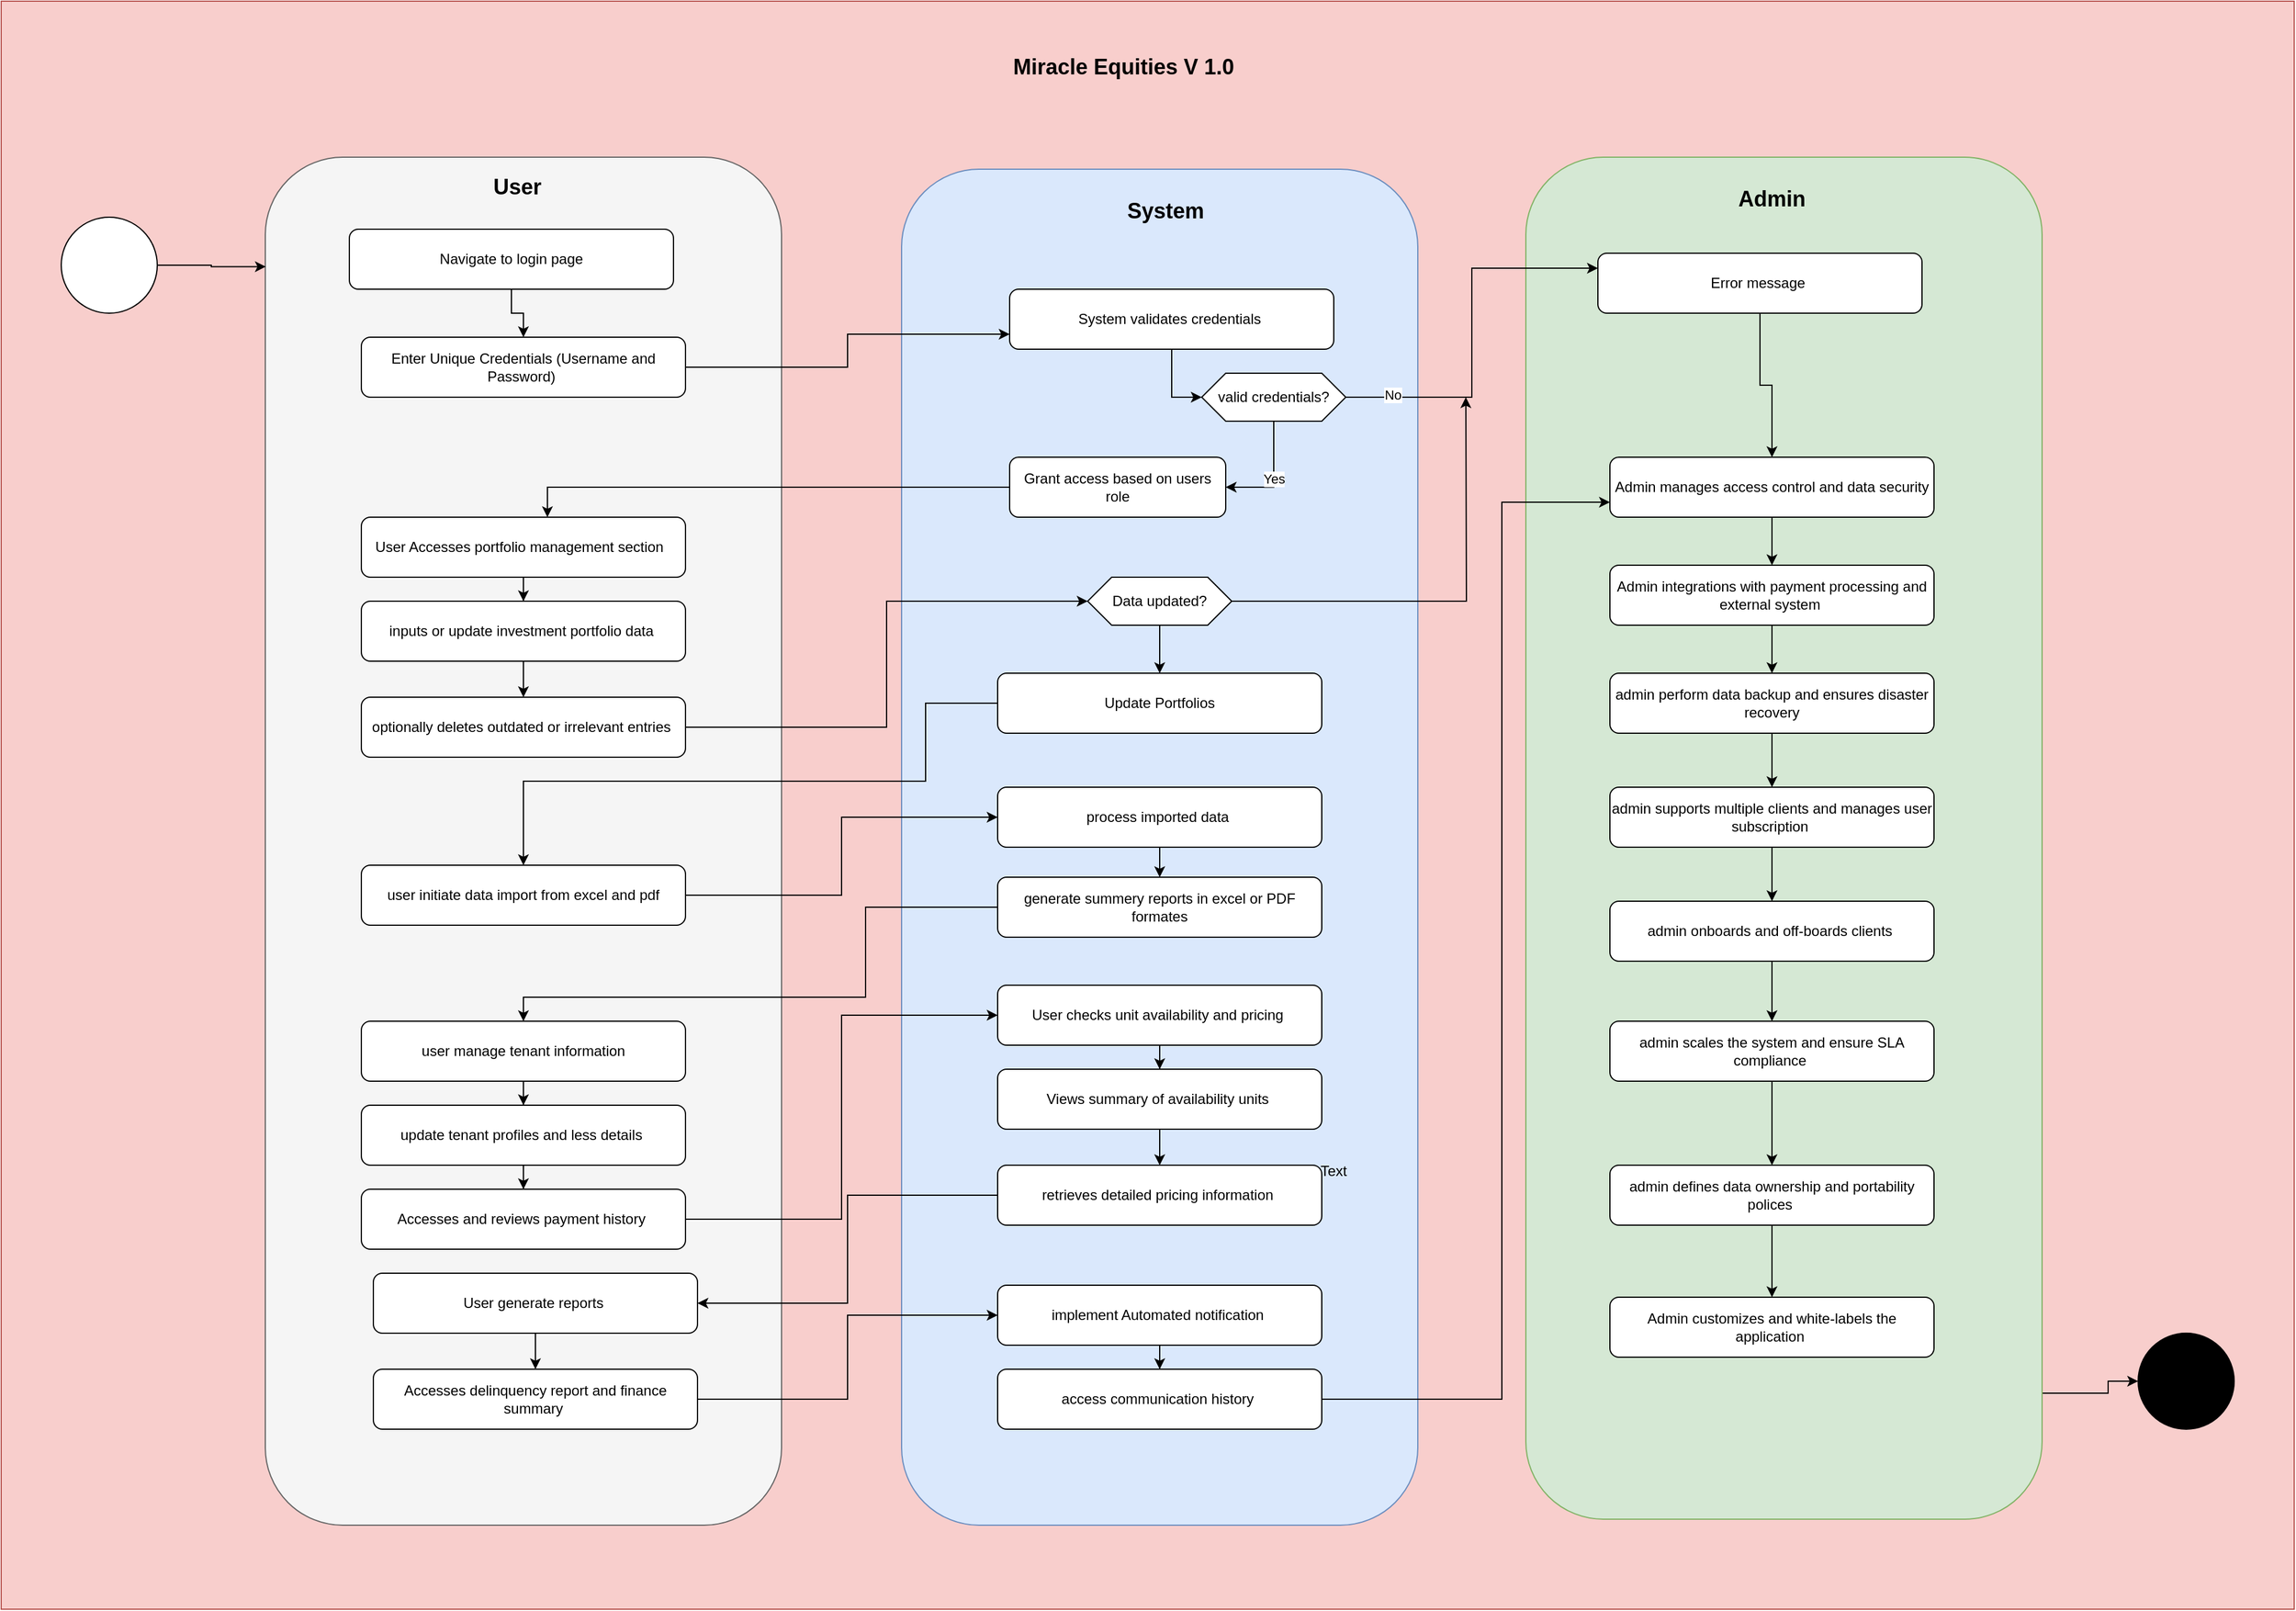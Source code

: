 <mxfile version="22.1.4" type="github">
  <diagram name="Page-1" id="vOInXQ4Lw5x9-GMP6B-J">
    <mxGraphModel dx="2957" dy="2173" grid="1" gridSize="10" guides="1" tooltips="1" connect="1" arrows="1" fold="1" page="1" pageScale="1" pageWidth="850" pageHeight="1100" math="0" shadow="0">
      <root>
        <mxCell id="0" />
        <mxCell id="1" parent="0" />
        <mxCell id="Q2Sd6DxxHVfoTkiskNpQ-12" value="" style="rounded=0;whiteSpace=wrap;html=1;fillColor=#f8cecc;strokeColor=#b85450;" vertex="1" parent="1">
          <mxGeometry x="-600" y="160" width="1910" height="1340" as="geometry" />
        </mxCell>
        <mxCell id="Q2Sd6DxxHVfoTkiskNpQ-16" value="" style="rounded=1;whiteSpace=wrap;html=1;fillColor=#f5f5f5;fontColor=#333333;strokeColor=#666666;" vertex="1" parent="1">
          <mxGeometry x="-380" y="290" width="430" height="1140" as="geometry" />
        </mxCell>
        <mxCell id="Q2Sd6DxxHVfoTkiskNpQ-145" style="edgeStyle=orthogonalEdgeStyle;rounded=0;orthogonalLoop=1;jettySize=auto;html=1;entryX=0;entryY=0.5;entryDx=0;entryDy=0;" edge="1" parent="1" source="Q2Sd6DxxHVfoTkiskNpQ-17" target="Q2Sd6DxxHVfoTkiskNpQ-133">
          <mxGeometry relative="1" as="geometry">
            <Array as="points">
              <mxPoint x="1155" y="1320" />
              <mxPoint x="1155" y="1310" />
            </Array>
          </mxGeometry>
        </mxCell>
        <mxCell id="Q2Sd6DxxHVfoTkiskNpQ-17" value="" style="rounded=1;whiteSpace=wrap;html=1;fillColor=#d5e8d4;strokeColor=#82b366;" vertex="1" parent="1">
          <mxGeometry x="670" y="290" width="430" height="1135" as="geometry" />
        </mxCell>
        <mxCell id="Q2Sd6DxxHVfoTkiskNpQ-18" value="" style="rounded=1;whiteSpace=wrap;html=1;fillColor=#dae8fc;strokeColor=#6c8ebf;" vertex="1" parent="1">
          <mxGeometry x="150" y="300" width="430" height="1130" as="geometry" />
        </mxCell>
        <mxCell id="Q2Sd6DxxHVfoTkiskNpQ-88" style="edgeStyle=orthogonalEdgeStyle;rounded=0;orthogonalLoop=1;jettySize=auto;html=1;" edge="1" parent="1" source="Q2Sd6DxxHVfoTkiskNpQ-20" target="Q2Sd6DxxHVfoTkiskNpQ-43">
          <mxGeometry relative="1" as="geometry" />
        </mxCell>
        <mxCell id="Q2Sd6DxxHVfoTkiskNpQ-20" value="Navigate to login page" style="rounded=1;whiteSpace=wrap;html=1;" vertex="1" parent="1">
          <mxGeometry x="-310" y="350" width="270" height="50" as="geometry" />
        </mxCell>
        <mxCell id="Q2Sd6DxxHVfoTkiskNpQ-28" value="&lt;font style=&quot;font-size: 18px;&quot;&gt;&lt;b style=&quot;&quot;&gt;User&lt;/b&gt;&lt;/font&gt;" style="text;html=1;strokeColor=none;fillColor=none;align=center;verticalAlign=middle;whiteSpace=wrap;rounded=0;" vertex="1" parent="1">
          <mxGeometry x="-200" y="300" width="60" height="30" as="geometry" />
        </mxCell>
        <mxCell id="Q2Sd6DxxHVfoTkiskNpQ-30" value="&lt;font style=&quot;font-size: 18px;&quot;&gt;&lt;b&gt;System&lt;/b&gt;&lt;/font&gt;" style="text;html=1;strokeColor=none;fillColor=none;align=center;verticalAlign=middle;whiteSpace=wrap;rounded=0;" vertex="1" parent="1">
          <mxGeometry x="340" y="320" width="60" height="30" as="geometry" />
        </mxCell>
        <mxCell id="Q2Sd6DxxHVfoTkiskNpQ-35" value="&lt;b&gt;&lt;font style=&quot;font-size: 18px;&quot;&gt;Admin&lt;/font&gt;&lt;/b&gt;" style="text;html=1;strokeColor=none;fillColor=none;align=center;verticalAlign=middle;whiteSpace=wrap;rounded=0;" vertex="1" parent="1">
          <mxGeometry x="845" y="310" width="60" height="30" as="geometry" />
        </mxCell>
        <mxCell id="Q2Sd6DxxHVfoTkiskNpQ-89" style="edgeStyle=orthogonalEdgeStyle;rounded=0;orthogonalLoop=1;jettySize=auto;html=1;entryX=0;entryY=0.75;entryDx=0;entryDy=0;" edge="1" parent="1" source="Q2Sd6DxxHVfoTkiskNpQ-43" target="Q2Sd6DxxHVfoTkiskNpQ-55">
          <mxGeometry relative="1" as="geometry" />
        </mxCell>
        <mxCell id="Q2Sd6DxxHVfoTkiskNpQ-43" value="Enter Unique Credentials (Username and Password)&amp;nbsp;" style="rounded=1;whiteSpace=wrap;html=1;" vertex="1" parent="1">
          <mxGeometry x="-300" y="440" width="270" height="50" as="geometry" />
        </mxCell>
        <mxCell id="Q2Sd6DxxHVfoTkiskNpQ-95" style="edgeStyle=orthogonalEdgeStyle;rounded=0;orthogonalLoop=1;jettySize=auto;html=1;entryX=0.5;entryY=0;entryDx=0;entryDy=0;" edge="1" parent="1" source="Q2Sd6DxxHVfoTkiskNpQ-46" target="Q2Sd6DxxHVfoTkiskNpQ-47">
          <mxGeometry relative="1" as="geometry" />
        </mxCell>
        <mxCell id="Q2Sd6DxxHVfoTkiskNpQ-46" value="User Accesses portfolio management section&amp;nbsp;&amp;nbsp;" style="rounded=1;whiteSpace=wrap;html=1;" vertex="1" parent="1">
          <mxGeometry x="-300" y="590" width="270" height="50" as="geometry" />
        </mxCell>
        <mxCell id="Q2Sd6DxxHVfoTkiskNpQ-96" value="" style="edgeStyle=orthogonalEdgeStyle;rounded=0;orthogonalLoop=1;jettySize=auto;html=1;" edge="1" parent="1" source="Q2Sd6DxxHVfoTkiskNpQ-47" target="Q2Sd6DxxHVfoTkiskNpQ-48">
          <mxGeometry relative="1" as="geometry" />
        </mxCell>
        <mxCell id="Q2Sd6DxxHVfoTkiskNpQ-47" value="inputs or update investment portfolio data&amp;nbsp;" style="rounded=1;whiteSpace=wrap;html=1;" vertex="1" parent="1">
          <mxGeometry x="-300" y="660" width="270" height="50" as="geometry" />
        </mxCell>
        <mxCell id="Q2Sd6DxxHVfoTkiskNpQ-97" style="edgeStyle=orthogonalEdgeStyle;rounded=0;orthogonalLoop=1;jettySize=auto;html=1;entryX=0;entryY=0.5;entryDx=0;entryDy=0;" edge="1" parent="1" source="Q2Sd6DxxHVfoTkiskNpQ-48" target="Q2Sd6DxxHVfoTkiskNpQ-58">
          <mxGeometry relative="1" as="geometry" />
        </mxCell>
        <mxCell id="Q2Sd6DxxHVfoTkiskNpQ-48" value="optionally deletes outdated or irrelevant entries&amp;nbsp;" style="rounded=1;whiteSpace=wrap;html=1;" vertex="1" parent="1">
          <mxGeometry x="-300" y="740" width="270" height="50" as="geometry" />
        </mxCell>
        <mxCell id="Q2Sd6DxxHVfoTkiskNpQ-104" style="edgeStyle=orthogonalEdgeStyle;rounded=0;orthogonalLoop=1;jettySize=auto;html=1;entryX=0;entryY=0.5;entryDx=0;entryDy=0;" edge="1" parent="1" source="Q2Sd6DxxHVfoTkiskNpQ-49" target="Q2Sd6DxxHVfoTkiskNpQ-60">
          <mxGeometry relative="1" as="geometry" />
        </mxCell>
        <mxCell id="Q2Sd6DxxHVfoTkiskNpQ-49" value="user initiate data import from excel and pdf" style="rounded=1;whiteSpace=wrap;html=1;" vertex="1" parent="1">
          <mxGeometry x="-300" y="880" width="270" height="50" as="geometry" />
        </mxCell>
        <mxCell id="Q2Sd6DxxHVfoTkiskNpQ-110" style="edgeStyle=orthogonalEdgeStyle;rounded=0;orthogonalLoop=1;jettySize=auto;html=1;entryX=0.5;entryY=0;entryDx=0;entryDy=0;" edge="1" parent="1" source="Q2Sd6DxxHVfoTkiskNpQ-50" target="Q2Sd6DxxHVfoTkiskNpQ-51">
          <mxGeometry relative="1" as="geometry" />
        </mxCell>
        <mxCell id="Q2Sd6DxxHVfoTkiskNpQ-50" value="user manage tenant information" style="rounded=1;whiteSpace=wrap;html=1;" vertex="1" parent="1">
          <mxGeometry x="-300" y="1010" width="270" height="50" as="geometry" />
        </mxCell>
        <mxCell id="Q2Sd6DxxHVfoTkiskNpQ-111" style="edgeStyle=orthogonalEdgeStyle;rounded=0;orthogonalLoop=1;jettySize=auto;html=1;" edge="1" parent="1" source="Q2Sd6DxxHVfoTkiskNpQ-51" target="Q2Sd6DxxHVfoTkiskNpQ-52">
          <mxGeometry relative="1" as="geometry" />
        </mxCell>
        <mxCell id="Q2Sd6DxxHVfoTkiskNpQ-51" value="update tenant profiles and less details&amp;nbsp;" style="rounded=1;whiteSpace=wrap;html=1;" vertex="1" parent="1">
          <mxGeometry x="-300" y="1080" width="270" height="50" as="geometry" />
        </mxCell>
        <mxCell id="Q2Sd6DxxHVfoTkiskNpQ-112" style="edgeStyle=orthogonalEdgeStyle;rounded=0;orthogonalLoop=1;jettySize=auto;html=1;entryX=0;entryY=0.5;entryDx=0;entryDy=0;" edge="1" parent="1" source="Q2Sd6DxxHVfoTkiskNpQ-52" target="Q2Sd6DxxHVfoTkiskNpQ-62">
          <mxGeometry relative="1" as="geometry" />
        </mxCell>
        <mxCell id="Q2Sd6DxxHVfoTkiskNpQ-52" value="Accesses and reviews payment history&amp;nbsp;" style="rounded=1;whiteSpace=wrap;html=1;" vertex="1" parent="1">
          <mxGeometry x="-300" y="1150" width="270" height="50" as="geometry" />
        </mxCell>
        <mxCell id="Q2Sd6DxxHVfoTkiskNpQ-118" style="edgeStyle=orthogonalEdgeStyle;rounded=0;orthogonalLoop=1;jettySize=auto;html=1;entryX=0;entryY=0.5;entryDx=0;entryDy=0;" edge="1" parent="1" source="Q2Sd6DxxHVfoTkiskNpQ-53" target="Q2Sd6DxxHVfoTkiskNpQ-65">
          <mxGeometry relative="1" as="geometry" />
        </mxCell>
        <mxCell id="Q2Sd6DxxHVfoTkiskNpQ-53" value="Accesses delinquency report and finance summary&amp;nbsp;" style="rounded=1;whiteSpace=wrap;html=1;" vertex="1" parent="1">
          <mxGeometry x="-290" y="1300" width="270" height="50" as="geometry" />
        </mxCell>
        <mxCell id="Q2Sd6DxxHVfoTkiskNpQ-117" style="edgeStyle=orthogonalEdgeStyle;rounded=0;orthogonalLoop=1;jettySize=auto;html=1;entryX=0.5;entryY=0;entryDx=0;entryDy=0;" edge="1" parent="1" source="Q2Sd6DxxHVfoTkiskNpQ-54" target="Q2Sd6DxxHVfoTkiskNpQ-53">
          <mxGeometry relative="1" as="geometry" />
        </mxCell>
        <mxCell id="Q2Sd6DxxHVfoTkiskNpQ-54" value="User generate reports&amp;nbsp;" style="rounded=1;whiteSpace=wrap;html=1;" vertex="1" parent="1">
          <mxGeometry x="-290" y="1220" width="270" height="50" as="geometry" />
        </mxCell>
        <mxCell id="Q2Sd6DxxHVfoTkiskNpQ-90" style="edgeStyle=orthogonalEdgeStyle;rounded=0;orthogonalLoop=1;jettySize=auto;html=1;entryX=0;entryY=0.5;entryDx=0;entryDy=0;" edge="1" parent="1" source="Q2Sd6DxxHVfoTkiskNpQ-55" target="Q2Sd6DxxHVfoTkiskNpQ-56">
          <mxGeometry relative="1" as="geometry" />
        </mxCell>
        <mxCell id="Q2Sd6DxxHVfoTkiskNpQ-55" value="System validates credentials&amp;nbsp;" style="rounded=1;whiteSpace=wrap;html=1;" vertex="1" parent="1">
          <mxGeometry x="240" y="400" width="270" height="50" as="geometry" />
        </mxCell>
        <mxCell id="Q2Sd6DxxHVfoTkiskNpQ-91" value="Yes" style="edgeStyle=orthogonalEdgeStyle;rounded=0;orthogonalLoop=1;jettySize=auto;html=1;entryX=1;entryY=0.5;entryDx=0;entryDy=0;" edge="1" parent="1" source="Q2Sd6DxxHVfoTkiskNpQ-56" target="Q2Sd6DxxHVfoTkiskNpQ-57">
          <mxGeometry relative="1" as="geometry" />
        </mxCell>
        <mxCell id="Q2Sd6DxxHVfoTkiskNpQ-93" style="edgeStyle=orthogonalEdgeStyle;rounded=0;orthogonalLoop=1;jettySize=auto;html=1;entryX=0;entryY=0.25;entryDx=0;entryDy=0;" edge="1" parent="1" source="Q2Sd6DxxHVfoTkiskNpQ-56" target="Q2Sd6DxxHVfoTkiskNpQ-86">
          <mxGeometry relative="1" as="geometry" />
        </mxCell>
        <mxCell id="Q2Sd6DxxHVfoTkiskNpQ-121" value="No" style="edgeLabel;html=1;align=center;verticalAlign=middle;resizable=0;points=[];" vertex="1" connectable="0" parent="Q2Sd6DxxHVfoTkiskNpQ-93">
          <mxGeometry x="-0.756" y="2" relative="1" as="geometry">
            <mxPoint as="offset" />
          </mxGeometry>
        </mxCell>
        <mxCell id="Q2Sd6DxxHVfoTkiskNpQ-56" value="valid credentials?" style="shape=hexagon;perimeter=hexagonPerimeter2;whiteSpace=wrap;html=1;fixedSize=1;" vertex="1" parent="1">
          <mxGeometry x="400" y="470" width="120" height="40" as="geometry" />
        </mxCell>
        <mxCell id="Q2Sd6DxxHVfoTkiskNpQ-57" value="Grant access based on users role" style="rounded=1;whiteSpace=wrap;html=1;" vertex="1" parent="1">
          <mxGeometry x="240" y="540" width="180" height="50" as="geometry" />
        </mxCell>
        <mxCell id="Q2Sd6DxxHVfoTkiskNpQ-98" style="edgeStyle=orthogonalEdgeStyle;rounded=0;orthogonalLoop=1;jettySize=auto;html=1;entryX=0.5;entryY=0;entryDx=0;entryDy=0;" edge="1" parent="1" source="Q2Sd6DxxHVfoTkiskNpQ-58" target="Q2Sd6DxxHVfoTkiskNpQ-59">
          <mxGeometry relative="1" as="geometry" />
        </mxCell>
        <mxCell id="Q2Sd6DxxHVfoTkiskNpQ-102" style="edgeStyle=orthogonalEdgeStyle;rounded=0;orthogonalLoop=1;jettySize=auto;html=1;" edge="1" parent="1" source="Q2Sd6DxxHVfoTkiskNpQ-58">
          <mxGeometry relative="1" as="geometry">
            <mxPoint x="620" y="490" as="targetPoint" />
          </mxGeometry>
        </mxCell>
        <mxCell id="Q2Sd6DxxHVfoTkiskNpQ-58" value="Data updated?" style="shape=hexagon;perimeter=hexagonPerimeter2;whiteSpace=wrap;html=1;fixedSize=1;" vertex="1" parent="1">
          <mxGeometry x="305" y="640" width="120" height="40" as="geometry" />
        </mxCell>
        <mxCell id="Q2Sd6DxxHVfoTkiskNpQ-103" style="edgeStyle=orthogonalEdgeStyle;rounded=0;orthogonalLoop=1;jettySize=auto;html=1;entryX=0.5;entryY=0;entryDx=0;entryDy=0;" edge="1" parent="1" source="Q2Sd6DxxHVfoTkiskNpQ-59" target="Q2Sd6DxxHVfoTkiskNpQ-49">
          <mxGeometry relative="1" as="geometry">
            <Array as="points">
              <mxPoint x="170" y="745" />
              <mxPoint x="170" y="810" />
              <mxPoint x="-165" y="810" />
            </Array>
          </mxGeometry>
        </mxCell>
        <mxCell id="Q2Sd6DxxHVfoTkiskNpQ-59" value="Update Portfolios" style="rounded=1;whiteSpace=wrap;html=1;" vertex="1" parent="1">
          <mxGeometry x="230" y="720" width="270" height="50" as="geometry" />
        </mxCell>
        <mxCell id="Q2Sd6DxxHVfoTkiskNpQ-108" style="edgeStyle=orthogonalEdgeStyle;rounded=0;orthogonalLoop=1;jettySize=auto;html=1;" edge="1" parent="1" source="Q2Sd6DxxHVfoTkiskNpQ-60" target="Q2Sd6DxxHVfoTkiskNpQ-61">
          <mxGeometry relative="1" as="geometry" />
        </mxCell>
        <mxCell id="Q2Sd6DxxHVfoTkiskNpQ-60" value="process imported data&amp;nbsp;" style="rounded=1;whiteSpace=wrap;html=1;" vertex="1" parent="1">
          <mxGeometry x="230" y="815" width="270" height="50" as="geometry" />
        </mxCell>
        <mxCell id="Q2Sd6DxxHVfoTkiskNpQ-109" style="edgeStyle=orthogonalEdgeStyle;rounded=0;orthogonalLoop=1;jettySize=auto;html=1;entryX=0.5;entryY=0;entryDx=0;entryDy=0;" edge="1" parent="1" source="Q2Sd6DxxHVfoTkiskNpQ-61" target="Q2Sd6DxxHVfoTkiskNpQ-50">
          <mxGeometry relative="1" as="geometry">
            <Array as="points">
              <mxPoint x="120" y="915" />
              <mxPoint x="120" y="990" />
              <mxPoint x="-165" y="990" />
            </Array>
          </mxGeometry>
        </mxCell>
        <mxCell id="Q2Sd6DxxHVfoTkiskNpQ-61" value="generate summery reports in excel or PDF formates" style="rounded=1;whiteSpace=wrap;html=1;" vertex="1" parent="1">
          <mxGeometry x="230" y="890" width="270" height="50" as="geometry" />
        </mxCell>
        <mxCell id="Q2Sd6DxxHVfoTkiskNpQ-114" style="edgeStyle=orthogonalEdgeStyle;rounded=0;orthogonalLoop=1;jettySize=auto;html=1;" edge="1" parent="1" source="Q2Sd6DxxHVfoTkiskNpQ-62" target="Q2Sd6DxxHVfoTkiskNpQ-63">
          <mxGeometry relative="1" as="geometry" />
        </mxCell>
        <mxCell id="Q2Sd6DxxHVfoTkiskNpQ-62" value="User checks unit availability and pricing&amp;nbsp;" style="rounded=1;whiteSpace=wrap;html=1;" vertex="1" parent="1">
          <mxGeometry x="230" y="980" width="270" height="50" as="geometry" />
        </mxCell>
        <mxCell id="Q2Sd6DxxHVfoTkiskNpQ-115" style="edgeStyle=orthogonalEdgeStyle;rounded=0;orthogonalLoop=1;jettySize=auto;html=1;entryX=0.5;entryY=0;entryDx=0;entryDy=0;" edge="1" parent="1" source="Q2Sd6DxxHVfoTkiskNpQ-63" target="Q2Sd6DxxHVfoTkiskNpQ-64">
          <mxGeometry relative="1" as="geometry" />
        </mxCell>
        <mxCell id="Q2Sd6DxxHVfoTkiskNpQ-63" value="Views summary of availability units&amp;nbsp;" style="rounded=1;whiteSpace=wrap;html=1;" vertex="1" parent="1">
          <mxGeometry x="230" y="1050" width="270" height="50" as="geometry" />
        </mxCell>
        <mxCell id="Q2Sd6DxxHVfoTkiskNpQ-116" style="edgeStyle=orthogonalEdgeStyle;rounded=0;orthogonalLoop=1;jettySize=auto;html=1;entryX=1;entryY=0.5;entryDx=0;entryDy=0;" edge="1" parent="1" source="Q2Sd6DxxHVfoTkiskNpQ-64" target="Q2Sd6DxxHVfoTkiskNpQ-54">
          <mxGeometry relative="1" as="geometry" />
        </mxCell>
        <mxCell id="Q2Sd6DxxHVfoTkiskNpQ-64" value="retrieves detailed pricing information&amp;nbsp;" style="rounded=1;whiteSpace=wrap;html=1;" vertex="1" parent="1">
          <mxGeometry x="230" y="1130" width="270" height="50" as="geometry" />
        </mxCell>
        <mxCell id="Q2Sd6DxxHVfoTkiskNpQ-119" style="edgeStyle=orthogonalEdgeStyle;rounded=0;orthogonalLoop=1;jettySize=auto;html=1;entryX=0.5;entryY=0;entryDx=0;entryDy=0;" edge="1" parent="1" source="Q2Sd6DxxHVfoTkiskNpQ-65" target="Q2Sd6DxxHVfoTkiskNpQ-66">
          <mxGeometry relative="1" as="geometry" />
        </mxCell>
        <mxCell id="Q2Sd6DxxHVfoTkiskNpQ-65" value="implement Automated notification&amp;nbsp;" style="rounded=1;whiteSpace=wrap;html=1;" vertex="1" parent="1">
          <mxGeometry x="230" y="1230" width="270" height="50" as="geometry" />
        </mxCell>
        <mxCell id="Q2Sd6DxxHVfoTkiskNpQ-120" style="edgeStyle=orthogonalEdgeStyle;rounded=0;orthogonalLoop=1;jettySize=auto;html=1;entryX=0;entryY=0.75;entryDx=0;entryDy=0;" edge="1" parent="1" source="Q2Sd6DxxHVfoTkiskNpQ-66" target="Q2Sd6DxxHVfoTkiskNpQ-84">
          <mxGeometry relative="1" as="geometry">
            <Array as="points">
              <mxPoint x="650" y="1325" />
              <mxPoint x="650" y="577" />
            </Array>
          </mxGeometry>
        </mxCell>
        <mxCell id="Q2Sd6DxxHVfoTkiskNpQ-66" value="access communication history&amp;nbsp;" style="rounded=1;whiteSpace=wrap;html=1;" vertex="1" parent="1">
          <mxGeometry x="230" y="1300" width="270" height="50" as="geometry" />
        </mxCell>
        <mxCell id="Q2Sd6DxxHVfoTkiskNpQ-126" style="edgeStyle=orthogonalEdgeStyle;rounded=0;orthogonalLoop=1;jettySize=auto;html=1;entryX=0.5;entryY=0;entryDx=0;entryDy=0;" edge="1" parent="1" source="Q2Sd6DxxHVfoTkiskNpQ-72" target="Q2Sd6DxxHVfoTkiskNpQ-76">
          <mxGeometry relative="1" as="geometry" />
        </mxCell>
        <mxCell id="Q2Sd6DxxHVfoTkiskNpQ-72" value="admin supports multiple clients and manages user subscription&amp;nbsp;" style="rounded=1;whiteSpace=wrap;html=1;" vertex="1" parent="1">
          <mxGeometry x="740" y="815" width="270" height="50" as="geometry" />
        </mxCell>
        <mxCell id="Q2Sd6DxxHVfoTkiskNpQ-127" style="edgeStyle=orthogonalEdgeStyle;rounded=0;orthogonalLoop=1;jettySize=auto;html=1;entryX=0.5;entryY=0;entryDx=0;entryDy=0;" edge="1" parent="1" source="Q2Sd6DxxHVfoTkiskNpQ-76" target="Q2Sd6DxxHVfoTkiskNpQ-77">
          <mxGeometry relative="1" as="geometry" />
        </mxCell>
        <mxCell id="Q2Sd6DxxHVfoTkiskNpQ-76" value="admin onboards and off-boards clients&amp;nbsp;" style="rounded=1;whiteSpace=wrap;html=1;" vertex="1" parent="1">
          <mxGeometry x="740" y="910" width="270" height="50" as="geometry" />
        </mxCell>
        <mxCell id="Q2Sd6DxxHVfoTkiskNpQ-128" style="edgeStyle=orthogonalEdgeStyle;rounded=0;orthogonalLoop=1;jettySize=auto;html=1;entryX=0.5;entryY=0;entryDx=0;entryDy=0;" edge="1" parent="1" source="Q2Sd6DxxHVfoTkiskNpQ-77" target="Q2Sd6DxxHVfoTkiskNpQ-78">
          <mxGeometry relative="1" as="geometry" />
        </mxCell>
        <mxCell id="Q2Sd6DxxHVfoTkiskNpQ-77" value="admin scales the system and ensure SLA compliance&amp;nbsp;" style="rounded=1;whiteSpace=wrap;html=1;" vertex="1" parent="1">
          <mxGeometry x="740" y="1010" width="270" height="50" as="geometry" />
        </mxCell>
        <mxCell id="Q2Sd6DxxHVfoTkiskNpQ-129" style="edgeStyle=orthogonalEdgeStyle;rounded=0;orthogonalLoop=1;jettySize=auto;html=1;entryX=0.5;entryY=0;entryDx=0;entryDy=0;" edge="1" parent="1" source="Q2Sd6DxxHVfoTkiskNpQ-78" target="Q2Sd6DxxHVfoTkiskNpQ-87">
          <mxGeometry relative="1" as="geometry" />
        </mxCell>
        <mxCell id="Q2Sd6DxxHVfoTkiskNpQ-78" value="admin defines data ownership and portability polices&amp;nbsp;" style="rounded=1;whiteSpace=wrap;html=1;" vertex="1" parent="1">
          <mxGeometry x="740" y="1130" width="270" height="50" as="geometry" />
        </mxCell>
        <mxCell id="Q2Sd6DxxHVfoTkiskNpQ-125" style="edgeStyle=orthogonalEdgeStyle;rounded=0;orthogonalLoop=1;jettySize=auto;html=1;entryX=0.5;entryY=0;entryDx=0;entryDy=0;" edge="1" parent="1" source="Q2Sd6DxxHVfoTkiskNpQ-82" target="Q2Sd6DxxHVfoTkiskNpQ-72">
          <mxGeometry relative="1" as="geometry" />
        </mxCell>
        <mxCell id="Q2Sd6DxxHVfoTkiskNpQ-82" value="admin perform data backup and ensures disaster recovery" style="rounded=1;whiteSpace=wrap;html=1;" vertex="1" parent="1">
          <mxGeometry x="740" y="720" width="270" height="50" as="geometry" />
        </mxCell>
        <mxCell id="Q2Sd6DxxHVfoTkiskNpQ-123" value="" style="edgeStyle=orthogonalEdgeStyle;rounded=0;orthogonalLoop=1;jettySize=auto;html=1;" edge="1" parent="1" source="Q2Sd6DxxHVfoTkiskNpQ-83" target="Q2Sd6DxxHVfoTkiskNpQ-82">
          <mxGeometry relative="1" as="geometry" />
        </mxCell>
        <mxCell id="Q2Sd6DxxHVfoTkiskNpQ-83" value="Admin integrations with payment processing and external system&amp;nbsp;" style="rounded=1;whiteSpace=wrap;html=1;" vertex="1" parent="1">
          <mxGeometry x="740" y="630" width="270" height="50" as="geometry" />
        </mxCell>
        <mxCell id="Q2Sd6DxxHVfoTkiskNpQ-122" value="" style="edgeStyle=orthogonalEdgeStyle;rounded=0;orthogonalLoop=1;jettySize=auto;html=1;" edge="1" parent="1" source="Q2Sd6DxxHVfoTkiskNpQ-84" target="Q2Sd6DxxHVfoTkiskNpQ-83">
          <mxGeometry relative="1" as="geometry" />
        </mxCell>
        <mxCell id="Q2Sd6DxxHVfoTkiskNpQ-84" value="Admin manages access control and data security" style="rounded=1;whiteSpace=wrap;html=1;" vertex="1" parent="1">
          <mxGeometry x="740" y="540" width="270" height="50" as="geometry" />
        </mxCell>
        <mxCell id="Q2Sd6DxxHVfoTkiskNpQ-137" style="edgeStyle=orthogonalEdgeStyle;rounded=0;orthogonalLoop=1;jettySize=auto;html=1;entryX=0.5;entryY=0;entryDx=0;entryDy=0;" edge="1" parent="1" source="Q2Sd6DxxHVfoTkiskNpQ-86" target="Q2Sd6DxxHVfoTkiskNpQ-84">
          <mxGeometry relative="1" as="geometry" />
        </mxCell>
        <mxCell id="Q2Sd6DxxHVfoTkiskNpQ-86" value="Error message&amp;nbsp;" style="rounded=1;whiteSpace=wrap;html=1;" vertex="1" parent="1">
          <mxGeometry x="730" y="370" width="270" height="50" as="geometry" />
        </mxCell>
        <mxCell id="Q2Sd6DxxHVfoTkiskNpQ-87" value="Admin customizes and white-labels the application&amp;nbsp;" style="rounded=1;whiteSpace=wrap;html=1;" vertex="1" parent="1">
          <mxGeometry x="740" y="1240" width="270" height="50" as="geometry" />
        </mxCell>
        <mxCell id="Q2Sd6DxxHVfoTkiskNpQ-94" style="edgeStyle=orthogonalEdgeStyle;rounded=0;orthogonalLoop=1;jettySize=auto;html=1;entryX=0.574;entryY=0;entryDx=0;entryDy=0;entryPerimeter=0;" edge="1" parent="1" source="Q2Sd6DxxHVfoTkiskNpQ-57" target="Q2Sd6DxxHVfoTkiskNpQ-46">
          <mxGeometry relative="1" as="geometry" />
        </mxCell>
        <mxCell id="Q2Sd6DxxHVfoTkiskNpQ-133" value="" style="ellipse;whiteSpace=wrap;html=1;aspect=fixed;fillColor=#000000;" vertex="1" parent="1">
          <mxGeometry x="1180" y="1270" width="80" height="80" as="geometry" />
        </mxCell>
        <mxCell id="Q2Sd6DxxHVfoTkiskNpQ-135" value="" style="ellipse;whiteSpace=wrap;html=1;aspect=fixed;" vertex="1" parent="1">
          <mxGeometry x="-550" y="340" width="80" height="80" as="geometry" />
        </mxCell>
        <mxCell id="Q2Sd6DxxHVfoTkiskNpQ-136" style="edgeStyle=orthogonalEdgeStyle;rounded=0;orthogonalLoop=1;jettySize=auto;html=1;entryX=0.001;entryY=0.08;entryDx=0;entryDy=0;entryPerimeter=0;" edge="1" parent="1" source="Q2Sd6DxxHVfoTkiskNpQ-135" target="Q2Sd6DxxHVfoTkiskNpQ-16">
          <mxGeometry relative="1" as="geometry" />
        </mxCell>
        <mxCell id="Q2Sd6DxxHVfoTkiskNpQ-146" value="Text" style="text;html=1;strokeColor=none;fillColor=none;align=center;verticalAlign=middle;whiteSpace=wrap;rounded=0;" vertex="1" parent="1">
          <mxGeometry x="480" y="1120" width="60" height="30" as="geometry" />
        </mxCell>
        <mxCell id="Q2Sd6DxxHVfoTkiskNpQ-148" value="&lt;b&gt;&lt;font style=&quot;font-size: 18px;&quot;&gt;Miracle Equities V 1.0&lt;/font&gt;&lt;/b&gt;" style="text;html=1;strokeColor=none;fillColor=none;align=center;verticalAlign=middle;whiteSpace=wrap;rounded=0;" vertex="1" parent="1">
          <mxGeometry x="210" y="200" width="250" height="30" as="geometry" />
        </mxCell>
      </root>
    </mxGraphModel>
  </diagram>
</mxfile>
